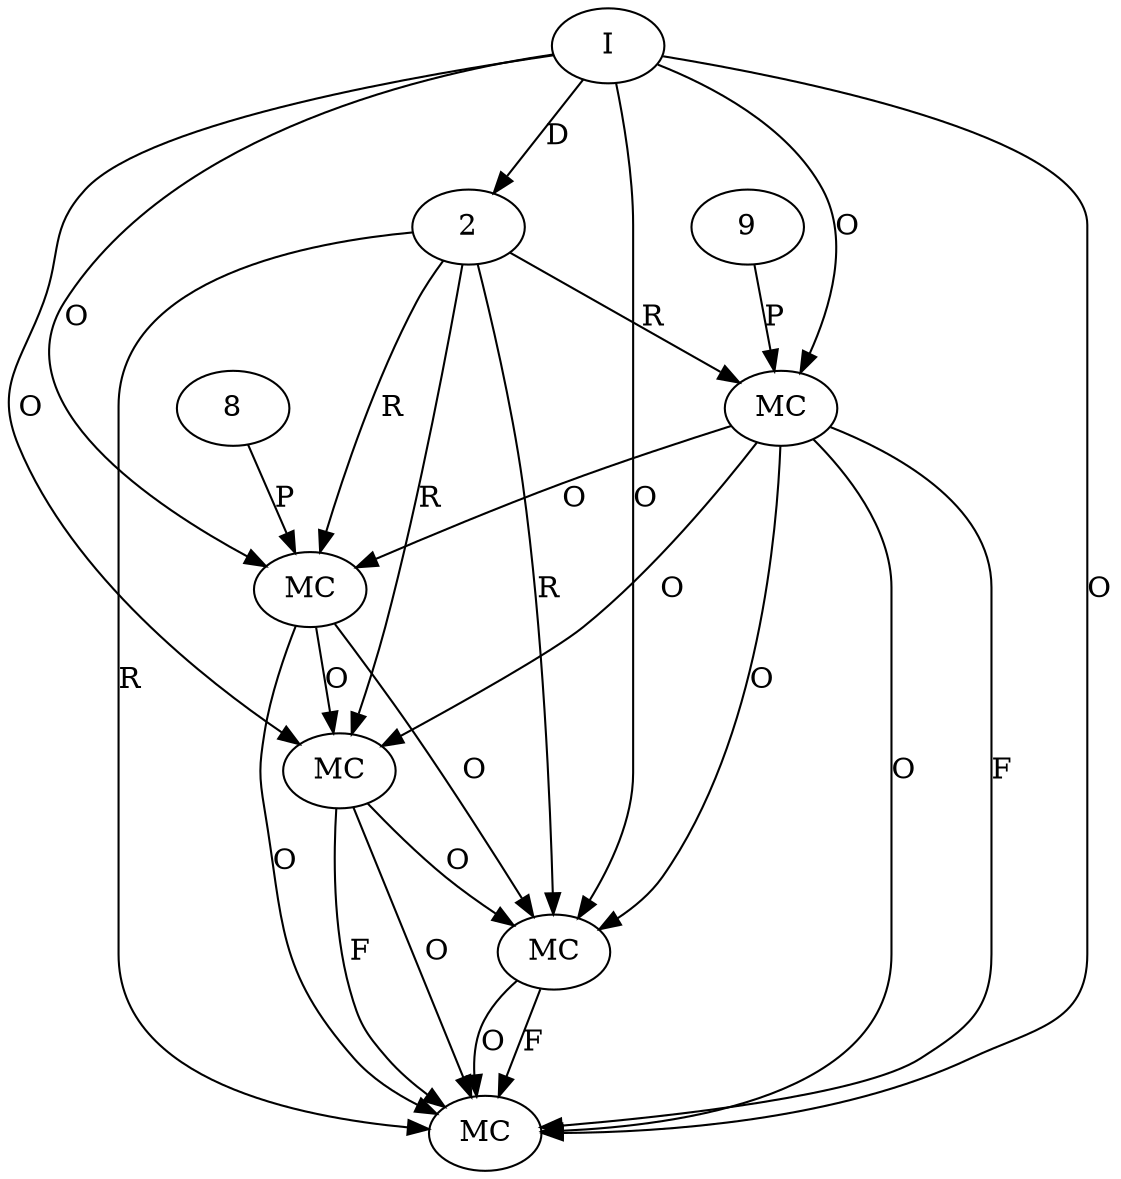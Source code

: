 digraph "AUG" {

  1 [ label="MC" s="setPrivatePackage()" t="Domain" l="798" ];
  2 [ t="Builder" n="b" ];
  3 [ label="MC" s="check()" t="Processor" l="802" ];
  4 [ label="MC" s="build()" t="Builder" l="801" ];
  5 [ label="MC" s="addClasspath()" t="Analyzer" l="796" ];
  6 [ label="MC" s="close()" t="AutoCloseable" l="805" ];
  7 [ label="I" t="Builder" l="794" ];
  8 [ t="String" v="com.example" ];
  9 [ t="File" n="dummy_" ];
  7 -> 1 [ label="O" ];
  5 -> 1 [ label="O" ];
  2 -> 1 [ label="R" ];
  8 -> 1 [ label="P" ];
  7 -> 2 [ label="D" ];
  1 -> 3 [ label="O" ];
  7 -> 3 [ label="O" ];
  5 -> 3 [ label="O" ];
  4 -> 3 [ label="O" ];
  2 -> 3 [ label="R" ];
  5 -> 4 [ label="O" ];
  2 -> 4 [ label="R" ];
  1 -> 4 [ label="O" ];
  7 -> 4 [ label="O" ];
  7 -> 5 [ label="O" ];
  9 -> 5 [ label="P" ];
  2 -> 5 [ label="R" ];
  5 -> 6 [ label="F" ];
  2 -> 6 [ label="R" ];
  1 -> 6 [ label="O" ];
  3 -> 6 [ label="F" ];
  3 -> 6 [ label="O" ];
  4 -> 6 [ label="F" ];
  4 -> 6 [ label="O" ];
  5 -> 6 [ label="O" ];
  7 -> 6 [ label="O" ];
}
